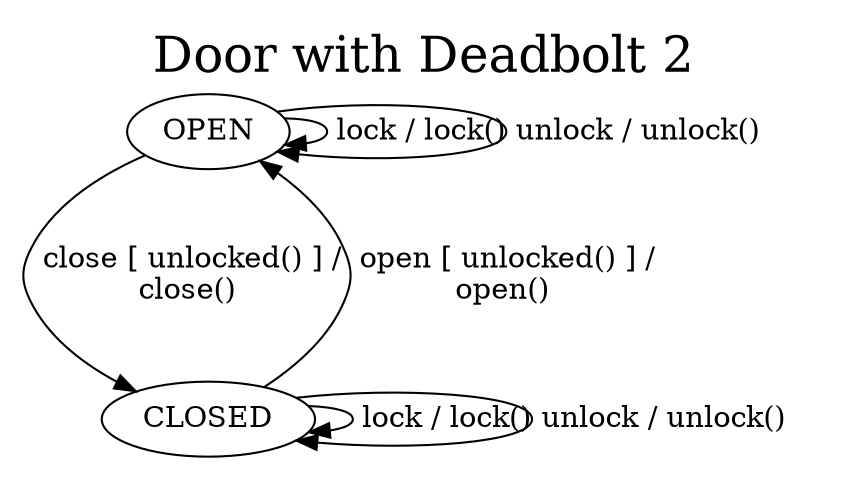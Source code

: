 digraph light_switch
{
    rankdir="TB"
    ranksep="1.0"
    margin="0.1"
    labelloc="t"
    label="Door with Deadbolt 2"
    fontsize="24"
    
    OPEN -> CLOSED [ label=" close [ unlocked() ] /\n close() " ]
    CLOSED -> OPEN [ label=" open [ unlocked() ] /\n open() " ]
    
    OPEN -> OPEN [ label=" lock / lock()" ]
    OPEN -> OPEN [ label=" unlock / unlock()" ]

    CLOSED -> CLOSED [ label=" lock / lock()" ]
    CLOSED -> CLOSED [ label=" unlock / unlock()" ]
}